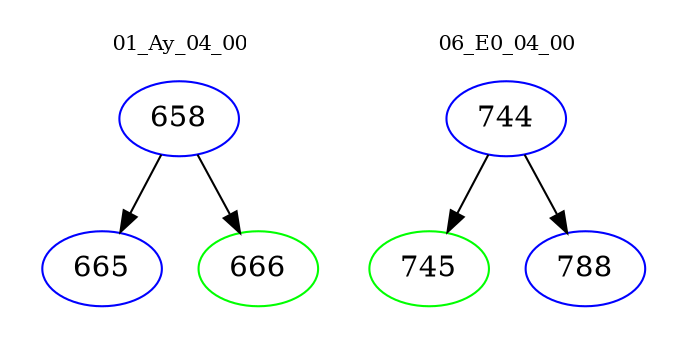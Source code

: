 digraph{
subgraph cluster_0 {
color = white
label = "01_Ay_04_00";
fontsize=10;
T0_658 [label="658", color="blue"]
T0_658 -> T0_665 [color="black"]
T0_665 [label="665", color="blue"]
T0_658 -> T0_666 [color="black"]
T0_666 [label="666", color="green"]
}
subgraph cluster_1 {
color = white
label = "06_E0_04_00";
fontsize=10;
T1_744 [label="744", color="blue"]
T1_744 -> T1_745 [color="black"]
T1_745 [label="745", color="green"]
T1_744 -> T1_788 [color="black"]
T1_788 [label="788", color="blue"]
}
}
